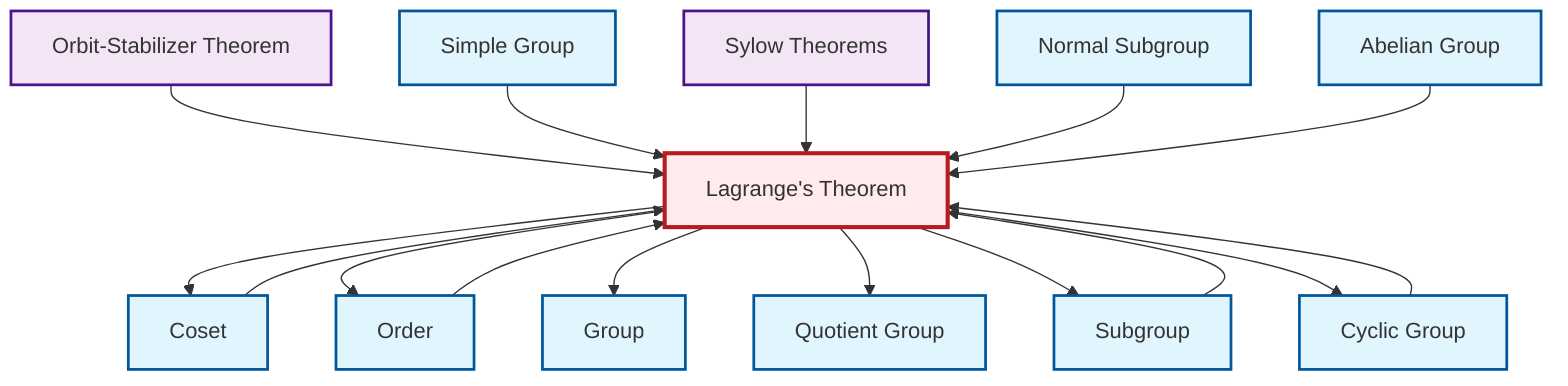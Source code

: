 graph TD
    classDef definition fill:#e1f5fe,stroke:#01579b,stroke-width:2px
    classDef theorem fill:#f3e5f5,stroke:#4a148c,stroke-width:2px
    classDef axiom fill:#fff3e0,stroke:#e65100,stroke-width:2px
    classDef example fill:#e8f5e9,stroke:#1b5e20,stroke-width:2px
    classDef current fill:#ffebee,stroke:#b71c1c,stroke-width:3px
    def-quotient-group["Quotient Group"]:::definition
    thm-sylow["Sylow Theorems"]:::theorem
    def-cyclic-group["Cyclic Group"]:::definition
    thm-orbit-stabilizer["Orbit-Stabilizer Theorem"]:::theorem
    def-normal-subgroup["Normal Subgroup"]:::definition
    def-group["Group"]:::definition
    def-subgroup["Subgroup"]:::definition
    thm-lagrange["Lagrange's Theorem"]:::theorem
    def-order["Order"]:::definition
    def-coset["Coset"]:::definition
    def-abelian-group["Abelian Group"]:::definition
    def-simple-group["Simple Group"]:::definition
    thm-orbit-stabilizer --> thm-lagrange
    def-coset --> thm-lagrange
    def-simple-group --> thm-lagrange
    def-cyclic-group --> thm-lagrange
    def-subgroup --> thm-lagrange
    thm-lagrange --> def-coset
    def-order --> thm-lagrange
    thm-lagrange --> def-order
    thm-lagrange --> def-group
    thm-sylow --> thm-lagrange
    thm-lagrange --> def-quotient-group
    def-normal-subgroup --> thm-lagrange
    thm-lagrange --> def-subgroup
    thm-lagrange --> def-cyclic-group
    def-abelian-group --> thm-lagrange
    class thm-lagrange current